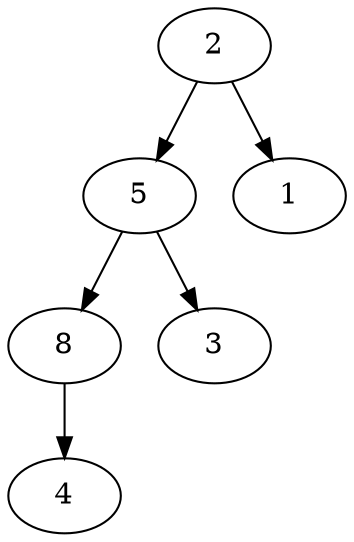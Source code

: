 digraph G {    5;    1;    2;    4;    8;    3;    2->1;    2->5;    5->3;    5->8;    8->4;}